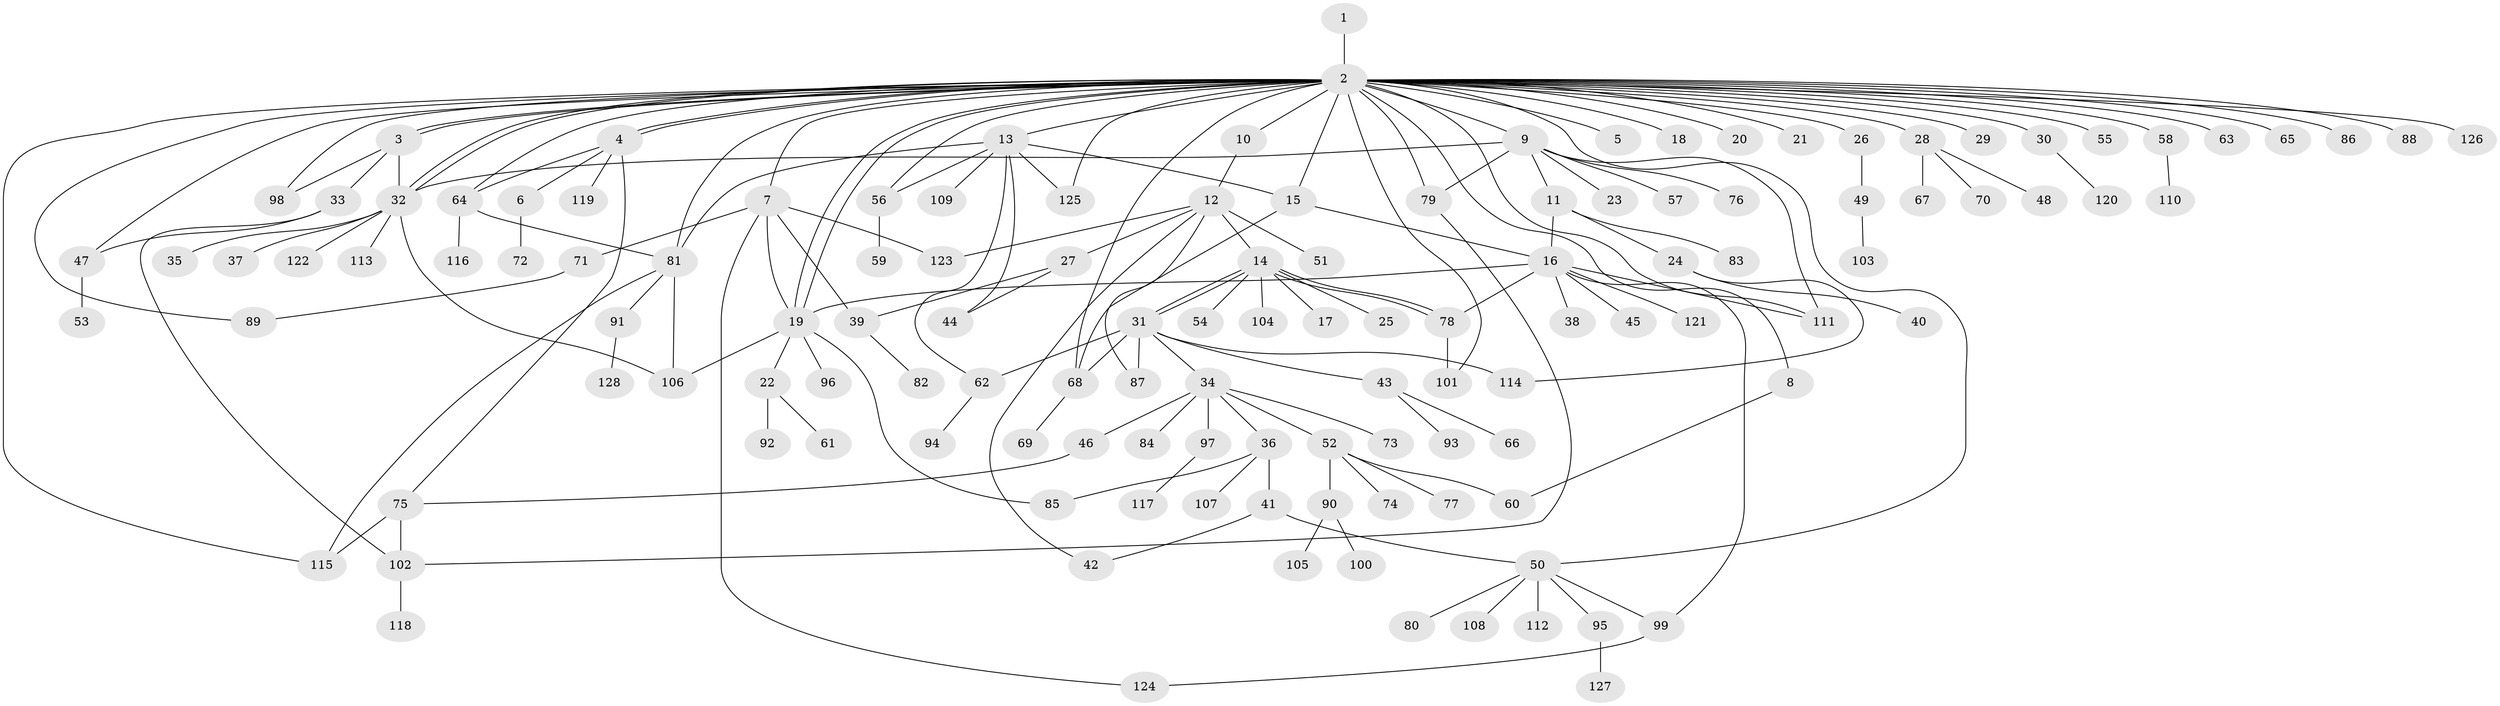 // Generated by graph-tools (version 1.1) at 2025/35/03/09/25 02:35:49]
// undirected, 128 vertices, 173 edges
graph export_dot {
graph [start="1"]
  node [color=gray90,style=filled];
  1;
  2;
  3;
  4;
  5;
  6;
  7;
  8;
  9;
  10;
  11;
  12;
  13;
  14;
  15;
  16;
  17;
  18;
  19;
  20;
  21;
  22;
  23;
  24;
  25;
  26;
  27;
  28;
  29;
  30;
  31;
  32;
  33;
  34;
  35;
  36;
  37;
  38;
  39;
  40;
  41;
  42;
  43;
  44;
  45;
  46;
  47;
  48;
  49;
  50;
  51;
  52;
  53;
  54;
  55;
  56;
  57;
  58;
  59;
  60;
  61;
  62;
  63;
  64;
  65;
  66;
  67;
  68;
  69;
  70;
  71;
  72;
  73;
  74;
  75;
  76;
  77;
  78;
  79;
  80;
  81;
  82;
  83;
  84;
  85;
  86;
  87;
  88;
  89;
  90;
  91;
  92;
  93;
  94;
  95;
  96;
  97;
  98;
  99;
  100;
  101;
  102;
  103;
  104;
  105;
  106;
  107;
  108;
  109;
  110;
  111;
  112;
  113;
  114;
  115;
  116;
  117;
  118;
  119;
  120;
  121;
  122;
  123;
  124;
  125;
  126;
  127;
  128;
  1 -- 2;
  2 -- 3;
  2 -- 3;
  2 -- 4;
  2 -- 4;
  2 -- 5;
  2 -- 7;
  2 -- 8;
  2 -- 9;
  2 -- 10;
  2 -- 13;
  2 -- 15;
  2 -- 18;
  2 -- 19;
  2 -- 19;
  2 -- 20;
  2 -- 21;
  2 -- 26;
  2 -- 28;
  2 -- 29;
  2 -- 30;
  2 -- 32;
  2 -- 32;
  2 -- 47;
  2 -- 50;
  2 -- 55;
  2 -- 56;
  2 -- 58;
  2 -- 63;
  2 -- 64;
  2 -- 65;
  2 -- 68;
  2 -- 79;
  2 -- 81;
  2 -- 86;
  2 -- 88;
  2 -- 89;
  2 -- 98;
  2 -- 101;
  2 -- 111;
  2 -- 115;
  2 -- 125;
  2 -- 126;
  3 -- 32;
  3 -- 33;
  3 -- 98;
  4 -- 6;
  4 -- 64;
  4 -- 75;
  4 -- 119;
  6 -- 72;
  7 -- 19;
  7 -- 39;
  7 -- 71;
  7 -- 123;
  7 -- 124;
  8 -- 60;
  9 -- 11;
  9 -- 23;
  9 -- 32;
  9 -- 57;
  9 -- 76;
  9 -- 79;
  9 -- 111;
  10 -- 12;
  11 -- 16;
  11 -- 24;
  11 -- 83;
  12 -- 14;
  12 -- 27;
  12 -- 42;
  12 -- 51;
  12 -- 87;
  12 -- 123;
  13 -- 15;
  13 -- 44;
  13 -- 56;
  13 -- 62;
  13 -- 81;
  13 -- 109;
  13 -- 125;
  14 -- 17;
  14 -- 25;
  14 -- 31;
  14 -- 31;
  14 -- 54;
  14 -- 78;
  14 -- 78;
  14 -- 104;
  15 -- 16;
  15 -- 68;
  16 -- 19;
  16 -- 38;
  16 -- 45;
  16 -- 78;
  16 -- 99;
  16 -- 111;
  16 -- 121;
  19 -- 22;
  19 -- 85;
  19 -- 96;
  19 -- 106;
  22 -- 61;
  22 -- 92;
  24 -- 40;
  24 -- 114;
  26 -- 49;
  27 -- 39;
  27 -- 44;
  28 -- 48;
  28 -- 67;
  28 -- 70;
  30 -- 120;
  31 -- 34;
  31 -- 43;
  31 -- 62;
  31 -- 68;
  31 -- 87;
  31 -- 114;
  32 -- 35;
  32 -- 37;
  32 -- 106;
  32 -- 113;
  32 -- 122;
  33 -- 47;
  33 -- 102;
  34 -- 36;
  34 -- 46;
  34 -- 52;
  34 -- 73;
  34 -- 84;
  34 -- 97;
  36 -- 41;
  36 -- 85;
  36 -- 107;
  39 -- 82;
  41 -- 42;
  41 -- 50;
  43 -- 66;
  43 -- 93;
  46 -- 75;
  47 -- 53;
  49 -- 103;
  50 -- 80;
  50 -- 95;
  50 -- 99;
  50 -- 108;
  50 -- 112;
  52 -- 60;
  52 -- 74;
  52 -- 77;
  52 -- 90;
  56 -- 59;
  58 -- 110;
  62 -- 94;
  64 -- 81;
  64 -- 116;
  68 -- 69;
  71 -- 89;
  75 -- 102;
  75 -- 115;
  78 -- 101;
  79 -- 102;
  81 -- 91;
  81 -- 106;
  81 -- 115;
  90 -- 100;
  90 -- 105;
  91 -- 128;
  95 -- 127;
  97 -- 117;
  99 -- 124;
  102 -- 118;
}
